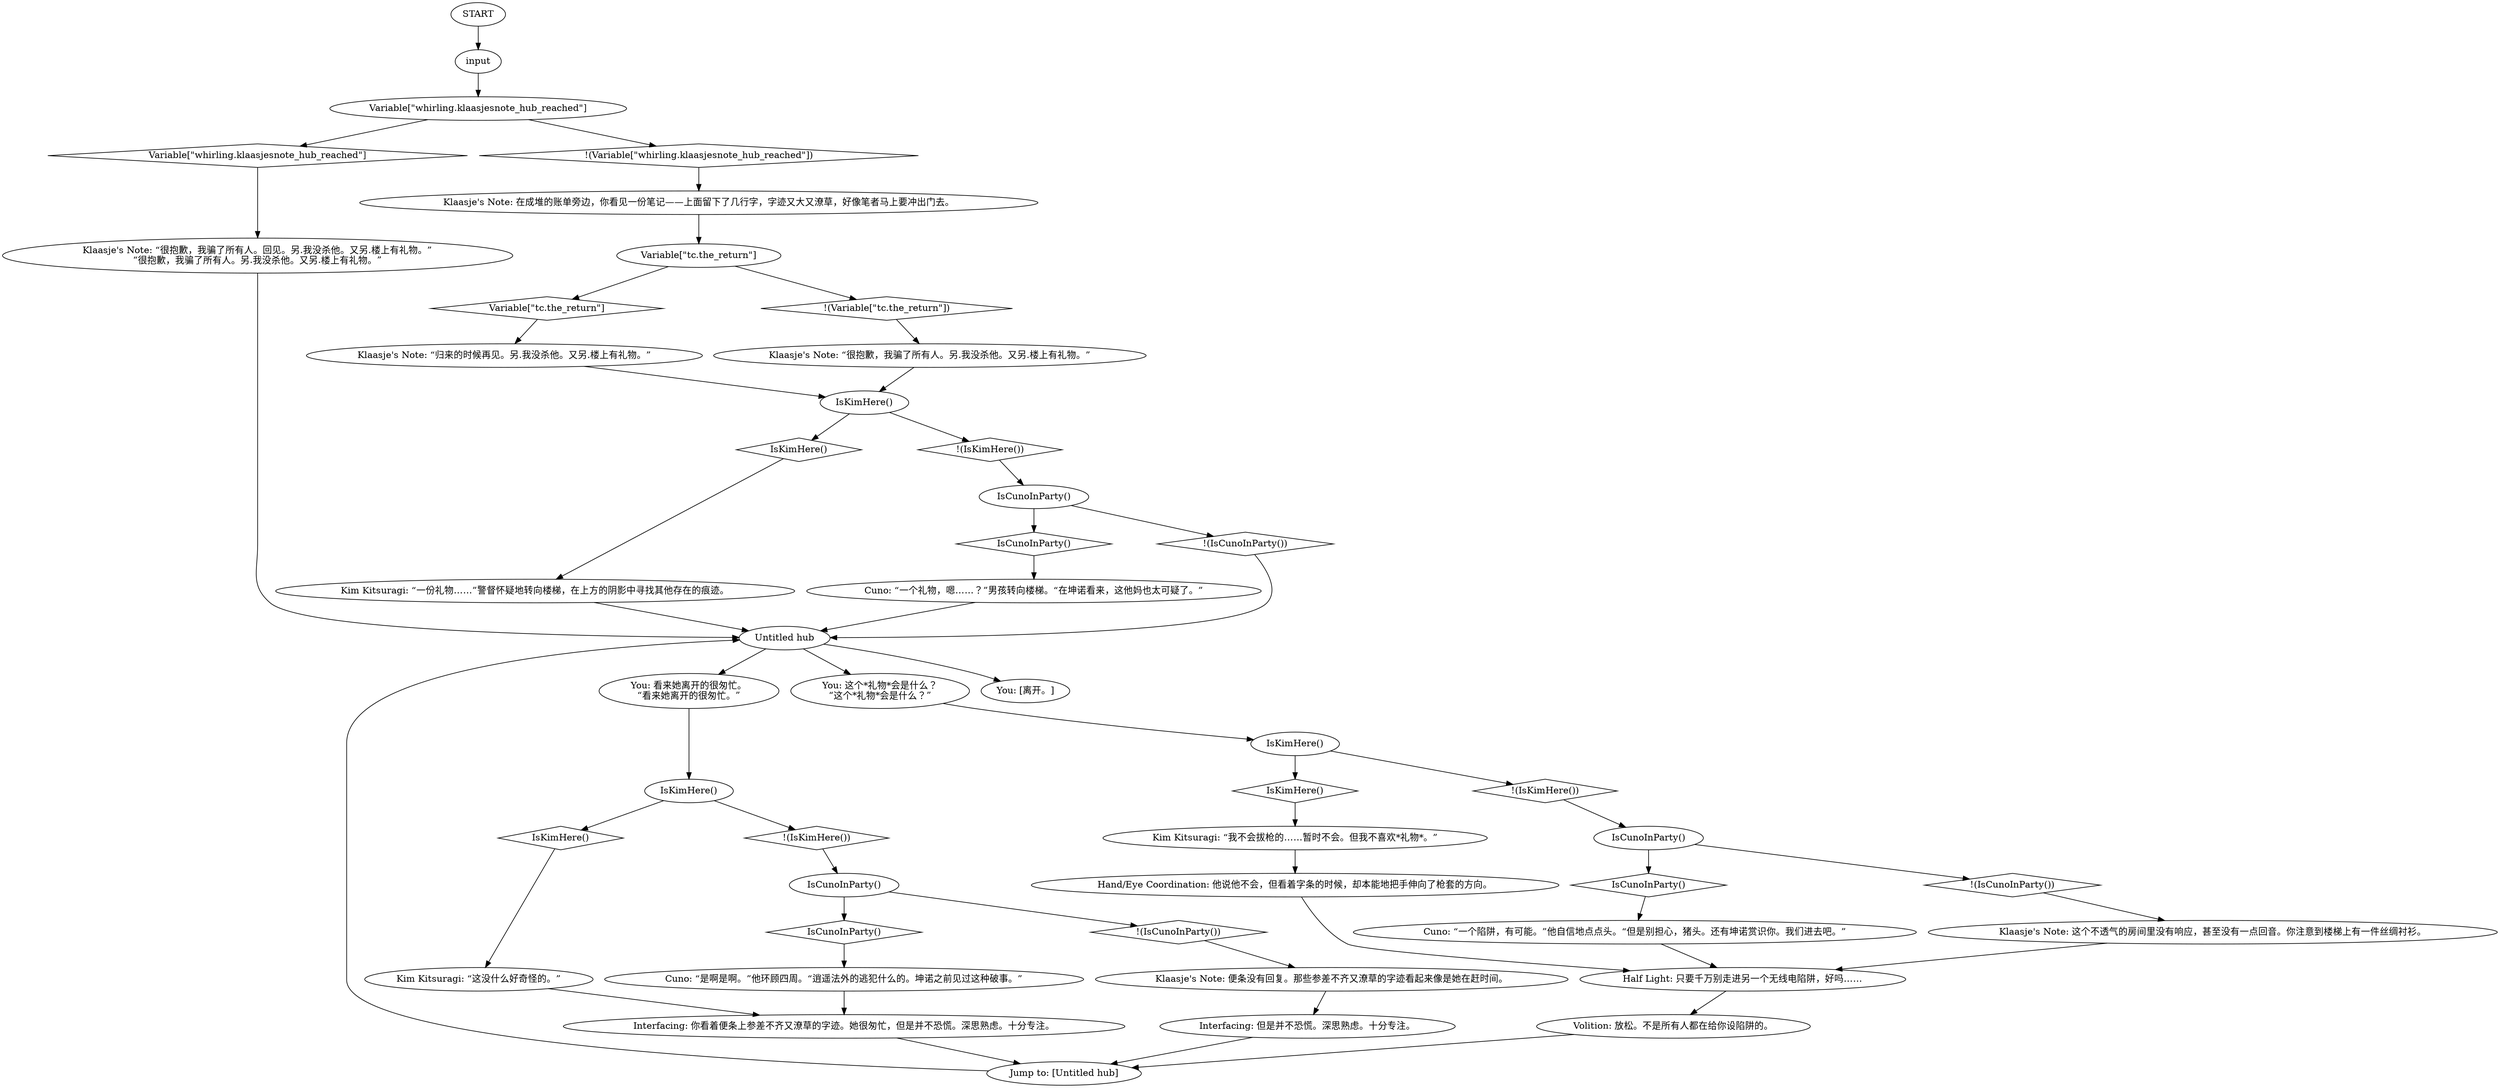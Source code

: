 # WHIRLING F2 / KLAASJE'S NOTE
# She's left you a note on her table
# ==================================================
digraph G {
	  0 [label="START"];
	  1 [label="input"];
	  2 [label="Interfacing: 但是并不恐慌。深思熟虑。十分专注。"];
	  3 [label="Kim Kitsuragi: “一份礼物……”警督怀疑地转向楼梯，在上方的阴影中寻找其他存在的痕迹。"];
	  4 [label="Interfacing: 你看着便条上参差不齐又潦草的字迹。她很匆忙，但是并不恐慌。深思熟虑。十分专注。"];
	  6 [label="IsCunoInParty()"];
	  7 [label="IsCunoInParty()", shape=diamond];
	  8 [label="!(IsCunoInParty())", shape=diamond];
	  9 [label="Jump to: [Untitled hub]"];
	  10 [label="IsCunoInParty()"];
	  11 [label="IsCunoInParty()", shape=diamond];
	  12 [label="!(IsCunoInParty())", shape=diamond];
	  13 [label="You: 看来她离开的很匆忙。\n“看来她离开的很匆忙。”"];
	  14 [label="You: 这个*礼物*会是什么？\n“这个*礼物*会是什么？”"];
	  15 [label="IsKimHere()"];
	  16 [label="IsKimHere()", shape=diamond];
	  17 [label="!(IsKimHere())", shape=diamond];
	  18 [label="IsKimHere()"];
	  19 [label="IsKimHere()", shape=diamond];
	  20 [label="!(IsKimHere())", shape=diamond];
	  21 [label="Klaasje's Note: “很抱歉，我骗了所有人。回见。另.我没杀他。又另.楼上有礼物。”\n“很抱歉，我骗了所有人。另.我没杀他。又另.楼上有礼物。”"];
	  22 [label="Half Light: 只要千万别走进另一个无线电陷阱，好吗……"];
	  23 [label="IsKimHere()"];
	  24 [label="IsKimHere()", shape=diamond];
	  25 [label="!(IsKimHere())", shape=diamond];
	  26 [label="Klaasje's Note: 在成堆的账单旁边，你看见一份笔记——上面留下了几行字，字迹又大又潦草，好像笔者马上要冲出门去。"];
	  27 [label="Untitled hub"];
	  28 [label="Kim Kitsuragi: “我不会拔枪的……暂时不会。但我不喜欢*礼物*。”"];
	  29 [label="Klaasje's Note: 便条没有回复。那些参差不齐又潦草的字迹看起来像是她在赶时间。"];
	  30 [label="Volition: 放松。不是所有人都在给你设陷阱的。"];
	  31 [label="IsCunoInParty()"];
	  32 [label="IsCunoInParty()", shape=diamond];
	  33 [label="!(IsCunoInParty())", shape=diamond];
	  34 [label="Cuno: “一个陷阱，有可能。”他自信地点点头。“但是别担心，猪头。还有坤诺赏识你。我们进去吧。”"];
	  35 [label="Klaasje's Note: “很抱歉，我骗了所有人。另.我没杀他。又另.楼上有礼物。”"];
	  36 [label="You: [离开。]"];
	  37 [label="Variable[\"whirling.klaasjesnote_hub_reached\"]"];
	  38 [label="Variable[\"whirling.klaasjesnote_hub_reached\"]", shape=diamond];
	  39 [label="!(Variable[\"whirling.klaasjesnote_hub_reached\"])", shape=diamond];
	  40 [label="Cuno: “一个礼物，嗯……？”男孩转向楼梯。“在坤诺看来，这他妈也太可疑了。”"];
	  41 [label="Klaasje's Note: “归来的时候再见。另.我没杀他。又另.楼上有礼物。”"];
	  42 [label="Variable[\"tc.the_return\"]"];
	  43 [label="Variable[\"tc.the_return\"]", shape=diamond];
	  44 [label="!(Variable[\"tc.the_return\"])", shape=diamond];
	  45 [label="Hand/Eye Coordination: 他说他不会，但看着字条的时候，却本能地把手伸向了枪套的方向。"];
	  46 [label="Kim Kitsuragi: “这没什么好奇怪的。”"];
	  47 [label="Klaasje's Note: 这个不透气的房间里没有响应，甚至没有一点回音。你注意到楼梯上有一件丝绸衬衫。"];
	  48 [label="Cuno: “是啊是啊。”他环顾四周。“逍遥法外的逃犯什么的。坤诺之前见过这种破事。”"];
	  0 -> 1
	  1 -> 37
	  2 -> 9
	  3 -> 27
	  4 -> 9
	  6 -> 8
	  6 -> 7
	  7 -> 40
	  8 -> 27
	  9 -> 27
	  10 -> 11
	  10 -> 12
	  11 -> 34
	  12 -> 47
	  13 -> 18
	  14 -> 15
	  15 -> 16
	  15 -> 17
	  16 -> 28
	  17 -> 10
	  18 -> 19
	  18 -> 20
	  19 -> 46
	  20 -> 31
	  21 -> 27
	  22 -> 30
	  23 -> 24
	  23 -> 25
	  24 -> 3
	  25 -> 6
	  26 -> 42
	  27 -> 36
	  27 -> 13
	  27 -> 14
	  28 -> 45
	  29 -> 2
	  30 -> 9
	  31 -> 32
	  31 -> 33
	  32 -> 48
	  33 -> 29
	  34 -> 22
	  35 -> 23
	  37 -> 38
	  37 -> 39
	  38 -> 21
	  39 -> 26
	  40 -> 27
	  41 -> 23
	  42 -> 43
	  42 -> 44
	  43 -> 41
	  44 -> 35
	  45 -> 22
	  46 -> 4
	  47 -> 22
	  48 -> 4
}


